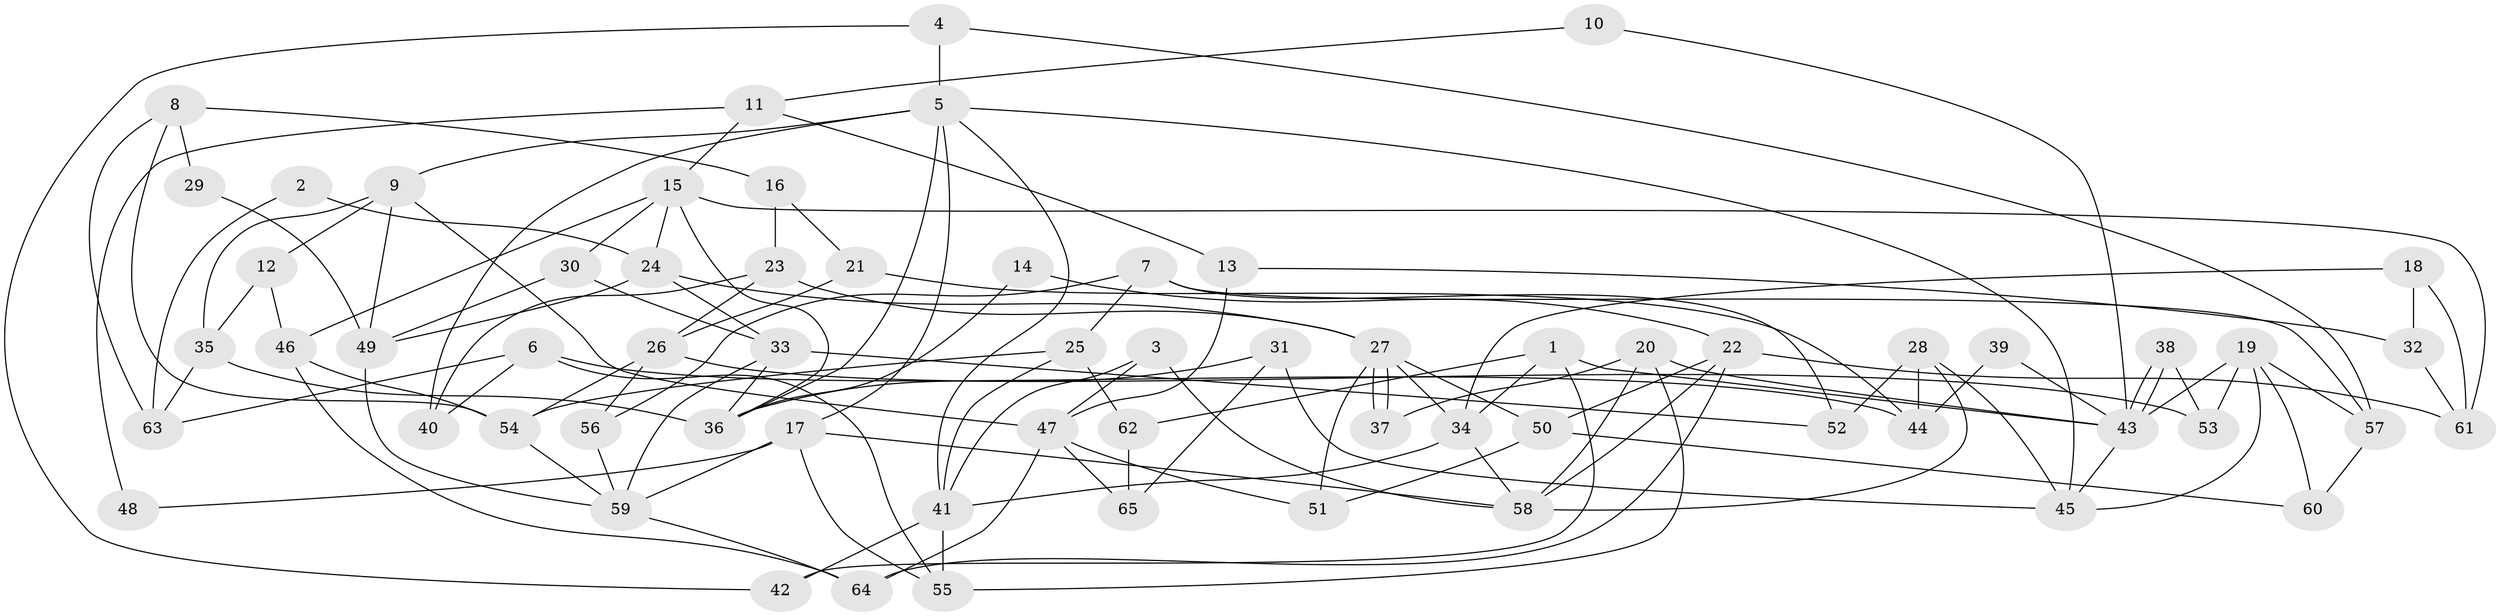 // Generated by graph-tools (version 1.1) at 2025/26/03/09/25 03:26:11]
// undirected, 65 vertices, 130 edges
graph export_dot {
graph [start="1"]
  node [color=gray90,style=filled];
  1;
  2;
  3;
  4;
  5;
  6;
  7;
  8;
  9;
  10;
  11;
  12;
  13;
  14;
  15;
  16;
  17;
  18;
  19;
  20;
  21;
  22;
  23;
  24;
  25;
  26;
  27;
  28;
  29;
  30;
  31;
  32;
  33;
  34;
  35;
  36;
  37;
  38;
  39;
  40;
  41;
  42;
  43;
  44;
  45;
  46;
  47;
  48;
  49;
  50;
  51;
  52;
  53;
  54;
  55;
  56;
  57;
  58;
  59;
  60;
  61;
  62;
  63;
  64;
  65;
  1 -- 43;
  1 -- 42;
  1 -- 34;
  1 -- 62;
  2 -- 63;
  2 -- 24;
  3 -- 47;
  3 -- 58;
  3 -- 41;
  4 -- 57;
  4 -- 5;
  4 -- 42;
  5 -- 17;
  5 -- 36;
  5 -- 9;
  5 -- 40;
  5 -- 41;
  5 -- 45;
  6 -- 40;
  6 -- 55;
  6 -- 44;
  6 -- 63;
  7 -- 25;
  7 -- 56;
  7 -- 52;
  7 -- 57;
  8 -- 63;
  8 -- 54;
  8 -- 16;
  8 -- 29;
  9 -- 12;
  9 -- 35;
  9 -- 47;
  9 -- 49;
  10 -- 11;
  10 -- 43;
  11 -- 13;
  11 -- 15;
  11 -- 48;
  12 -- 46;
  12 -- 35;
  13 -- 47;
  13 -- 32;
  14 -- 36;
  14 -- 22;
  15 -- 24;
  15 -- 30;
  15 -- 36;
  15 -- 46;
  15 -- 61;
  16 -- 23;
  16 -- 21;
  17 -- 58;
  17 -- 59;
  17 -- 48;
  17 -- 55;
  18 -- 34;
  18 -- 61;
  18 -- 32;
  19 -- 43;
  19 -- 57;
  19 -- 45;
  19 -- 53;
  19 -- 60;
  20 -- 55;
  20 -- 43;
  20 -- 37;
  20 -- 58;
  21 -- 44;
  21 -- 26;
  22 -- 64;
  22 -- 58;
  22 -- 50;
  22 -- 61;
  23 -- 27;
  23 -- 26;
  23 -- 40;
  24 -- 49;
  24 -- 27;
  24 -- 33;
  25 -- 62;
  25 -- 41;
  25 -- 54;
  26 -- 54;
  26 -- 53;
  26 -- 56;
  27 -- 37;
  27 -- 37;
  27 -- 34;
  27 -- 50;
  27 -- 51;
  28 -- 45;
  28 -- 58;
  28 -- 44;
  28 -- 52;
  29 -- 49;
  30 -- 33;
  30 -- 49;
  31 -- 36;
  31 -- 45;
  31 -- 65;
  32 -- 61;
  33 -- 52;
  33 -- 36;
  33 -- 59;
  34 -- 41;
  34 -- 58;
  35 -- 36;
  35 -- 63;
  38 -- 43;
  38 -- 43;
  38 -- 53;
  39 -- 43;
  39 -- 44;
  41 -- 42;
  41 -- 55;
  43 -- 45;
  46 -- 64;
  46 -- 54;
  47 -- 51;
  47 -- 64;
  47 -- 65;
  49 -- 59;
  50 -- 51;
  50 -- 60;
  54 -- 59;
  56 -- 59;
  57 -- 60;
  59 -- 64;
  62 -- 65;
}
